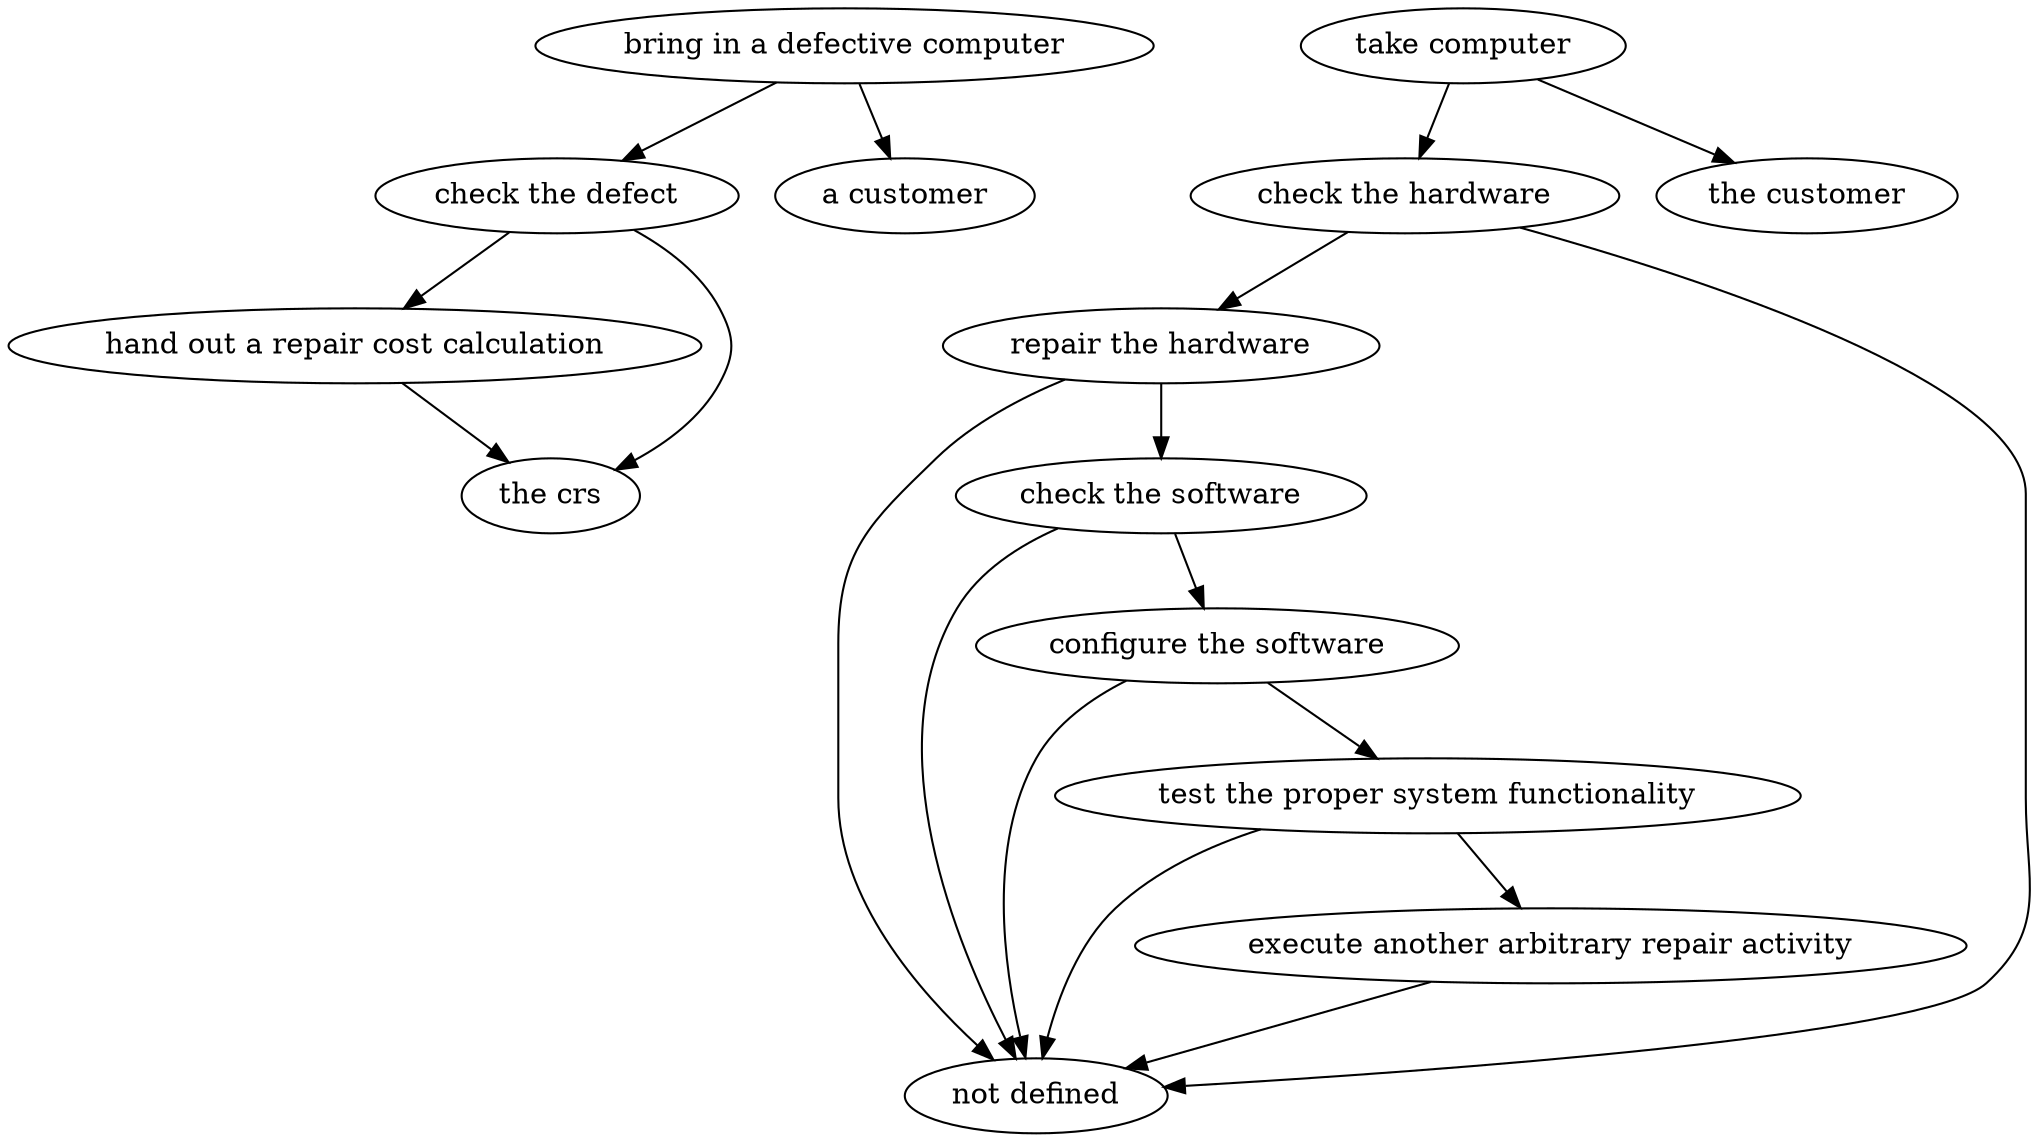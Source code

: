 strict digraph "doc-1.2" {
	graph [name="doc-1.2"];
	"bring in a defective computer"	[attrs="{'type': 'Activity', 'label': 'bring in a defective computer'}"];
	"check the defect"	[attrs="{'type': 'Activity', 'label': 'check the defect'}"];
	"bring in a defective computer" -> "check the defect"	[attrs="{'type': 'flow', 'label': 'flow'}"];
	"a customer"	[attrs="{'type': 'Actor', 'label': 'a customer'}"];
	"bring in a defective computer" -> "a customer"	[attrs="{'type': 'actor performer', 'label': 'actor performer'}"];
	"hand out a repair cost calculation"	[attrs="{'type': 'Activity', 'label': 'hand out a repair cost calculation'}"];
	"check the defect" -> "hand out a repair cost calculation"	[attrs="{'type': 'flow', 'label': 'flow'}"];
	"the crs"	[attrs="{'type': 'Actor', 'label': 'the crs'}"];
	"check the defect" -> "the crs"	[attrs="{'type': 'actor performer', 'label': 'actor performer'}"];
	"hand out a repair cost calculation" -> "the crs"	[attrs="{'type': 'actor performer', 'label': 'actor performer'}"];
	"take computer"	[attrs="{'type': 'Activity', 'label': 'take computer'}"];
	"check the hardware"	[attrs="{'type': 'Activity', 'label': 'check the hardware'}"];
	"take computer" -> "check the hardware"	[attrs="{'type': 'flow', 'label': 'flow'}"];
	"the customer"	[attrs="{'type': 'Actor', 'label': 'the customer'}"];
	"take computer" -> "the customer"	[attrs="{'type': 'actor performer', 'label': 'actor performer'}"];
	"repair the hardware"	[attrs="{'type': 'Activity', 'label': 'repair the hardware'}"];
	"check the hardware" -> "repair the hardware"	[attrs="{'type': 'flow', 'label': 'flow'}"];
	"not defined"	[attrs="{'type': 'Actor', 'label': 'not defined'}"];
	"check the hardware" -> "not defined"	[attrs="{'type': 'actor performer', 'label': 'actor performer'}"];
	"check the software"	[attrs="{'type': 'Activity', 'label': 'check the software'}"];
	"repair the hardware" -> "check the software"	[attrs="{'type': 'flow', 'label': 'flow'}"];
	"repair the hardware" -> "not defined"	[attrs="{'type': 'actor performer', 'label': 'actor performer'}"];
	"configure the software"	[attrs="{'type': 'Activity', 'label': 'configure the software'}"];
	"check the software" -> "configure the software"	[attrs="{'type': 'flow', 'label': 'flow'}"];
	"check the software" -> "not defined"	[attrs="{'type': 'actor performer', 'label': 'actor performer'}"];
	"test the proper system functionality"	[attrs="{'type': 'Activity', 'label': 'test the proper system functionality'}"];
	"configure the software" -> "test the proper system functionality"	[attrs="{'type': 'flow', 'label': 'flow'}"];
	"configure the software" -> "not defined"	[attrs="{'type': 'actor performer', 'label': 'actor performer'}"];
	"execute another arbitrary repair activity"	[attrs="{'type': 'Activity', 'label': 'execute another arbitrary repair activity'}"];
	"test the proper system functionality" -> "execute another arbitrary repair activity"	[attrs="{'type': 'flow', 'label': 'flow'}"];
	"test the proper system functionality" -> "not defined"	[attrs="{'type': 'actor performer', 'label': 'actor performer'}"];
	"execute another arbitrary repair activity" -> "not defined"	[attrs="{'type': 'actor performer', 'label': 'actor performer'}"];
}
